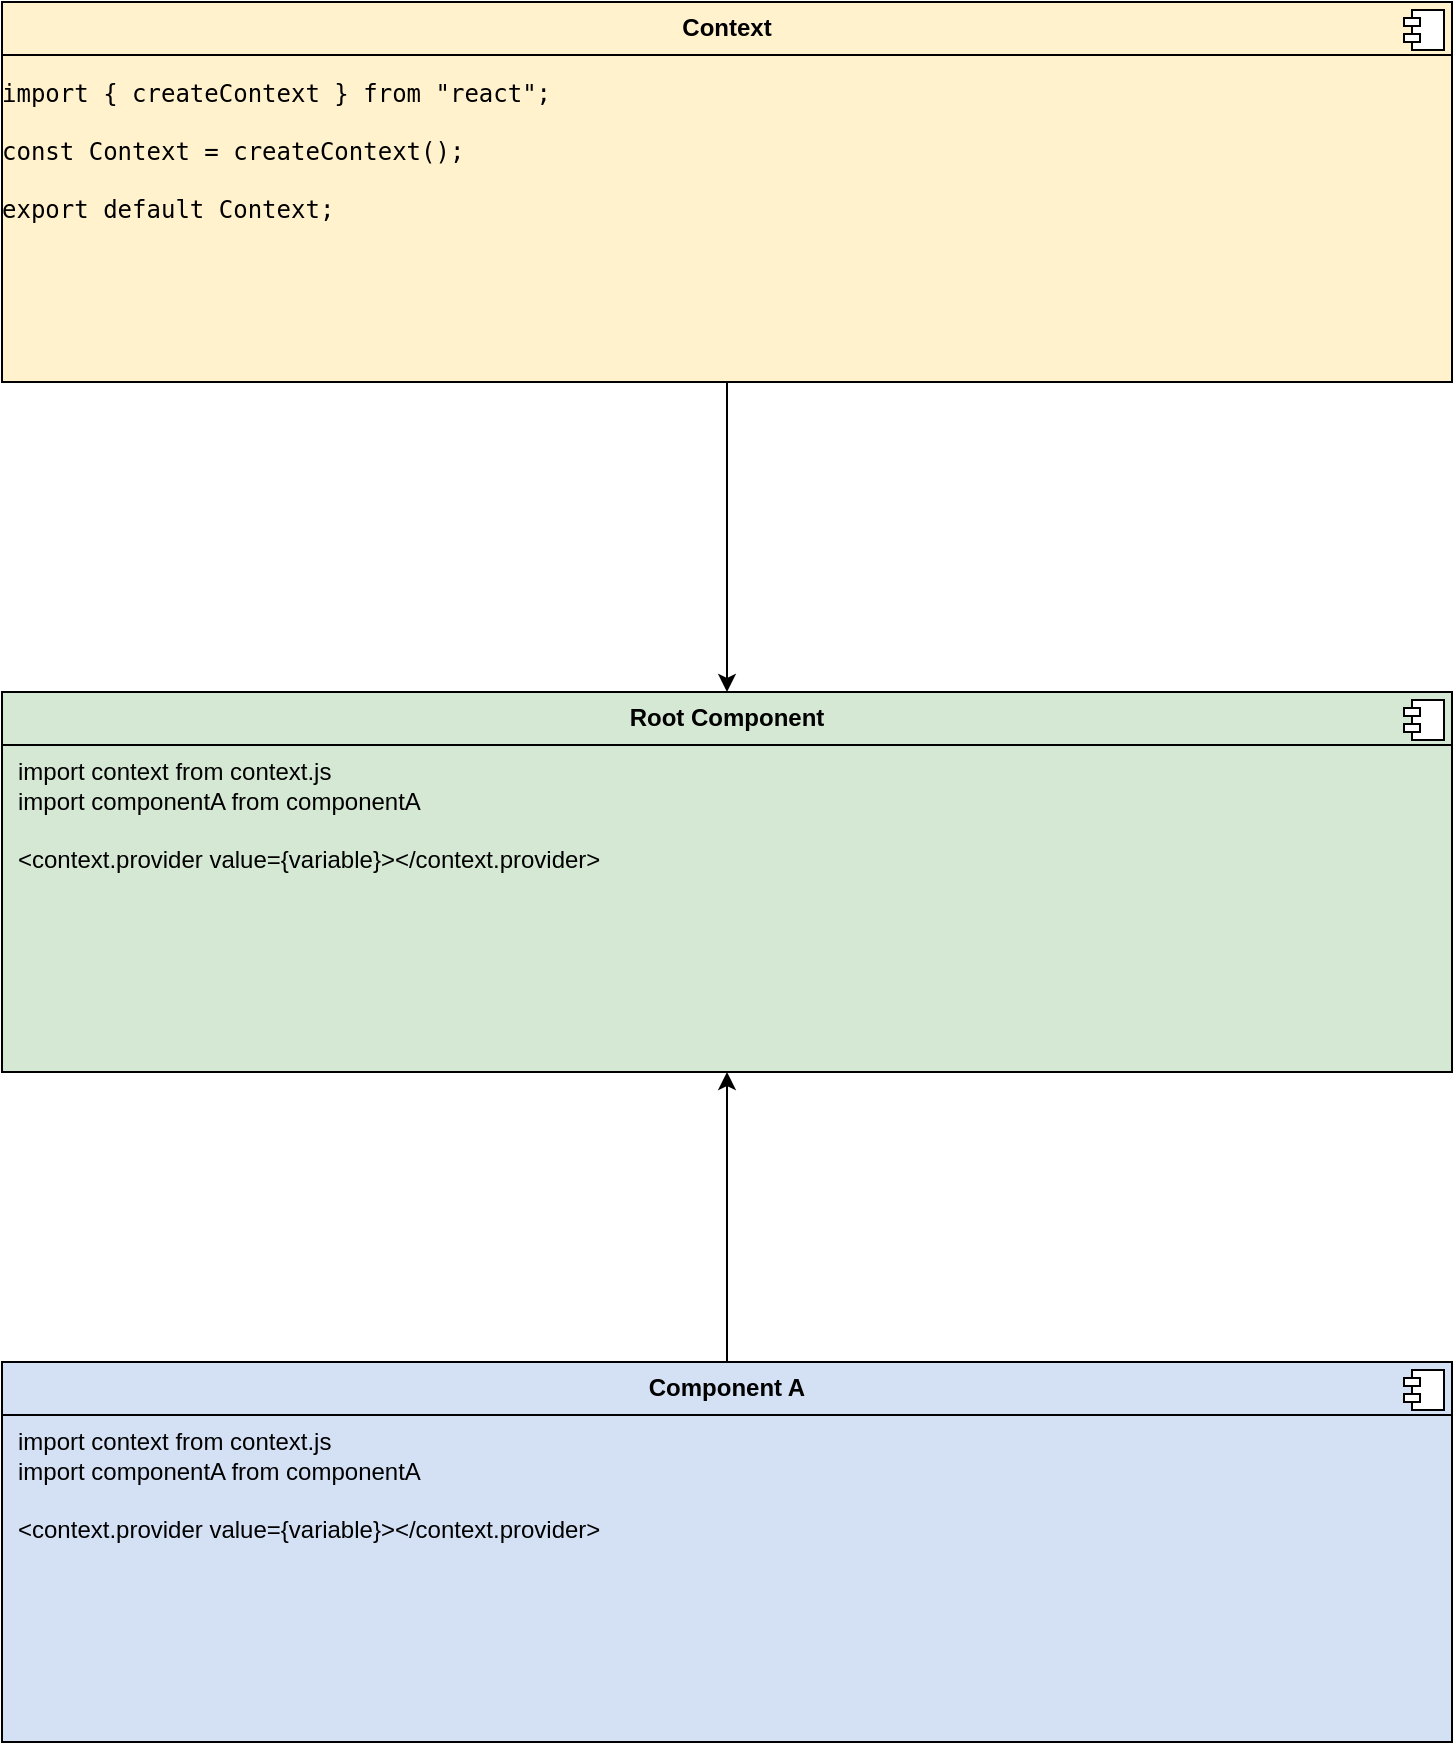 <mxfile version="24.4.3" type="github">
  <diagram name="第 1 页" id="v4AXpWiuOrGz0rRwwfPZ">
    <mxGraphModel dx="1405" dy="842" grid="1" gridSize="10" guides="1" tooltips="1" connect="1" arrows="1" fold="1" page="1" pageScale="1" pageWidth="827" pageHeight="1169" math="0" shadow="0">
      <root>
        <mxCell id="0" />
        <mxCell id="1" parent="0" />
        <mxCell id="eMd8XQyA-R0VeCl5bcIJ-4" value="" style="endArrow=classic;html=1;rounded=0;entryX=0.5;entryY=0;entryDx=0;entryDy=0;exitX=0.5;exitY=1;exitDx=0;exitDy=0;" edge="1" parent="1" source="eMd8XQyA-R0VeCl5bcIJ-13" target="eMd8XQyA-R0VeCl5bcIJ-8">
          <mxGeometry width="50" height="50" relative="1" as="geometry">
            <mxPoint x="160" y="240" as="sourcePoint" />
            <mxPoint x="160" y="320" as="targetPoint" />
          </mxGeometry>
        </mxCell>
        <mxCell id="eMd8XQyA-R0VeCl5bcIJ-8" value="&lt;p style=&quot;margin:0px;margin-top:6px;text-align:center;&quot;&gt;&lt;b&gt;Root Component&lt;/b&gt;&lt;/p&gt;&lt;hr size=&quot;1&quot; style=&quot;border-style:solid;&quot;&gt;&lt;p style=&quot;margin:0px;margin-left:8px;&quot;&gt;import context from context.js&lt;br&gt;&lt;/p&gt;&lt;p style=&quot;margin:0px;margin-left:8px;&quot;&gt;import componentA from componentA&lt;/p&gt;&lt;p style=&quot;margin:0px;margin-left:8px;&quot;&gt;&lt;br&gt;&lt;/p&gt;&lt;p style=&quot;margin:0px;margin-left:8px;&quot;&gt;&amp;lt;context.provider value={variable}&amp;gt;&amp;lt;/context.provider&amp;gt;&lt;/p&gt;" style="align=left;overflow=fill;html=1;dropTarget=0;whiteSpace=wrap;fillStyle=solid;fillColor=#D5E8D4;" vertex="1" parent="1">
          <mxGeometry x="35" y="395" width="725" height="190" as="geometry" />
        </mxCell>
        <mxCell id="eMd8XQyA-R0VeCl5bcIJ-9" value="" style="shape=component;jettyWidth=8;jettyHeight=4;" vertex="1" parent="eMd8XQyA-R0VeCl5bcIJ-8">
          <mxGeometry x="1" width="20" height="20" relative="1" as="geometry">
            <mxPoint x="-24" y="4" as="offset" />
          </mxGeometry>
        </mxCell>
        <mxCell id="eMd8XQyA-R0VeCl5bcIJ-10" value="" style="endArrow=classic;html=1;rounded=0;entryX=0.5;entryY=1;entryDx=0;entryDy=0;" edge="1" parent="1" source="eMd8XQyA-R0VeCl5bcIJ-11" target="eMd8XQyA-R0VeCl5bcIJ-8">
          <mxGeometry width="50" height="50" relative="1" as="geometry">
            <mxPoint x="160" y="570" as="sourcePoint" />
            <mxPoint x="440" y="340" as="targetPoint" />
          </mxGeometry>
        </mxCell>
        <mxCell id="eMd8XQyA-R0VeCl5bcIJ-11" value="&lt;p style=&quot;margin:0px;margin-top:6px;text-align:center;&quot;&gt;&lt;b&gt;Component A&lt;/b&gt;&lt;/p&gt;&lt;hr size=&quot;1&quot; style=&quot;border-style:solid;&quot;&gt;&lt;p style=&quot;margin:0px;margin-left:8px;&quot;&gt;import context from context.js&lt;br&gt;&lt;/p&gt;&lt;p style=&quot;margin:0px;margin-left:8px;&quot;&gt;import componentA from componentA&lt;/p&gt;&lt;p style=&quot;margin:0px;margin-left:8px;&quot;&gt;&lt;br&gt;&lt;/p&gt;&lt;p style=&quot;margin:0px;margin-left:8px;&quot;&gt;&amp;lt;context.provider value={variable}&amp;gt;&amp;lt;/context.provider&amp;gt;&lt;/p&gt;" style="align=left;overflow=fill;html=1;dropTarget=0;whiteSpace=wrap;fillStyle=solid;fillColor=#D4E1F5;" vertex="1" parent="1">
          <mxGeometry x="35" y="730" width="725" height="190" as="geometry" />
        </mxCell>
        <mxCell id="eMd8XQyA-R0VeCl5bcIJ-12" value="" style="shape=component;jettyWidth=8;jettyHeight=4;" vertex="1" parent="eMd8XQyA-R0VeCl5bcIJ-11">
          <mxGeometry x="1" width="20" height="20" relative="1" as="geometry">
            <mxPoint x="-24" y="4" as="offset" />
          </mxGeometry>
        </mxCell>
        <mxCell id="eMd8XQyA-R0VeCl5bcIJ-13" value="&lt;p style=&quot;margin: 6px 0px 0px; text-align: center;&quot;&gt;&lt;b style=&quot;&quot;&gt;&lt;font style=&quot;font-size: 12px;&quot;&gt;Context&lt;/font&gt;&lt;/b&gt;&lt;/p&gt;&lt;hr size=&quot;1&quot; style=&quot;border-style: solid;&quot;&gt;&lt;pre style=&quot;box-sizing: border-box;&quot;&gt;&lt;code style=&quot;box-sizing: border-box;&quot; class=&quot;language-javascript&quot;&gt;&lt;font style=&quot;font-size: 12px;&quot;&gt;import { createContext } from &quot;react&quot;;&lt;br&gt;&lt;br&gt;const Context = createContext();&lt;br&gt;&lt;br&gt;export default Context;&lt;/font&gt;&lt;/code&gt;&lt;/pre&gt;" style="align=left;overflow=fill;html=1;dropTarget=0;whiteSpace=wrap;fillStyle=solid;fillColor=#FFF2CC;" vertex="1" parent="1">
          <mxGeometry x="35" y="50" width="725" height="190" as="geometry" />
        </mxCell>
        <mxCell id="eMd8XQyA-R0VeCl5bcIJ-14" value="" style="shape=component;jettyWidth=8;jettyHeight=4;" vertex="1" parent="eMd8XQyA-R0VeCl5bcIJ-13">
          <mxGeometry x="1" width="20" height="20" relative="1" as="geometry">
            <mxPoint x="-24" y="4" as="offset" />
          </mxGeometry>
        </mxCell>
      </root>
    </mxGraphModel>
  </diagram>
</mxfile>

